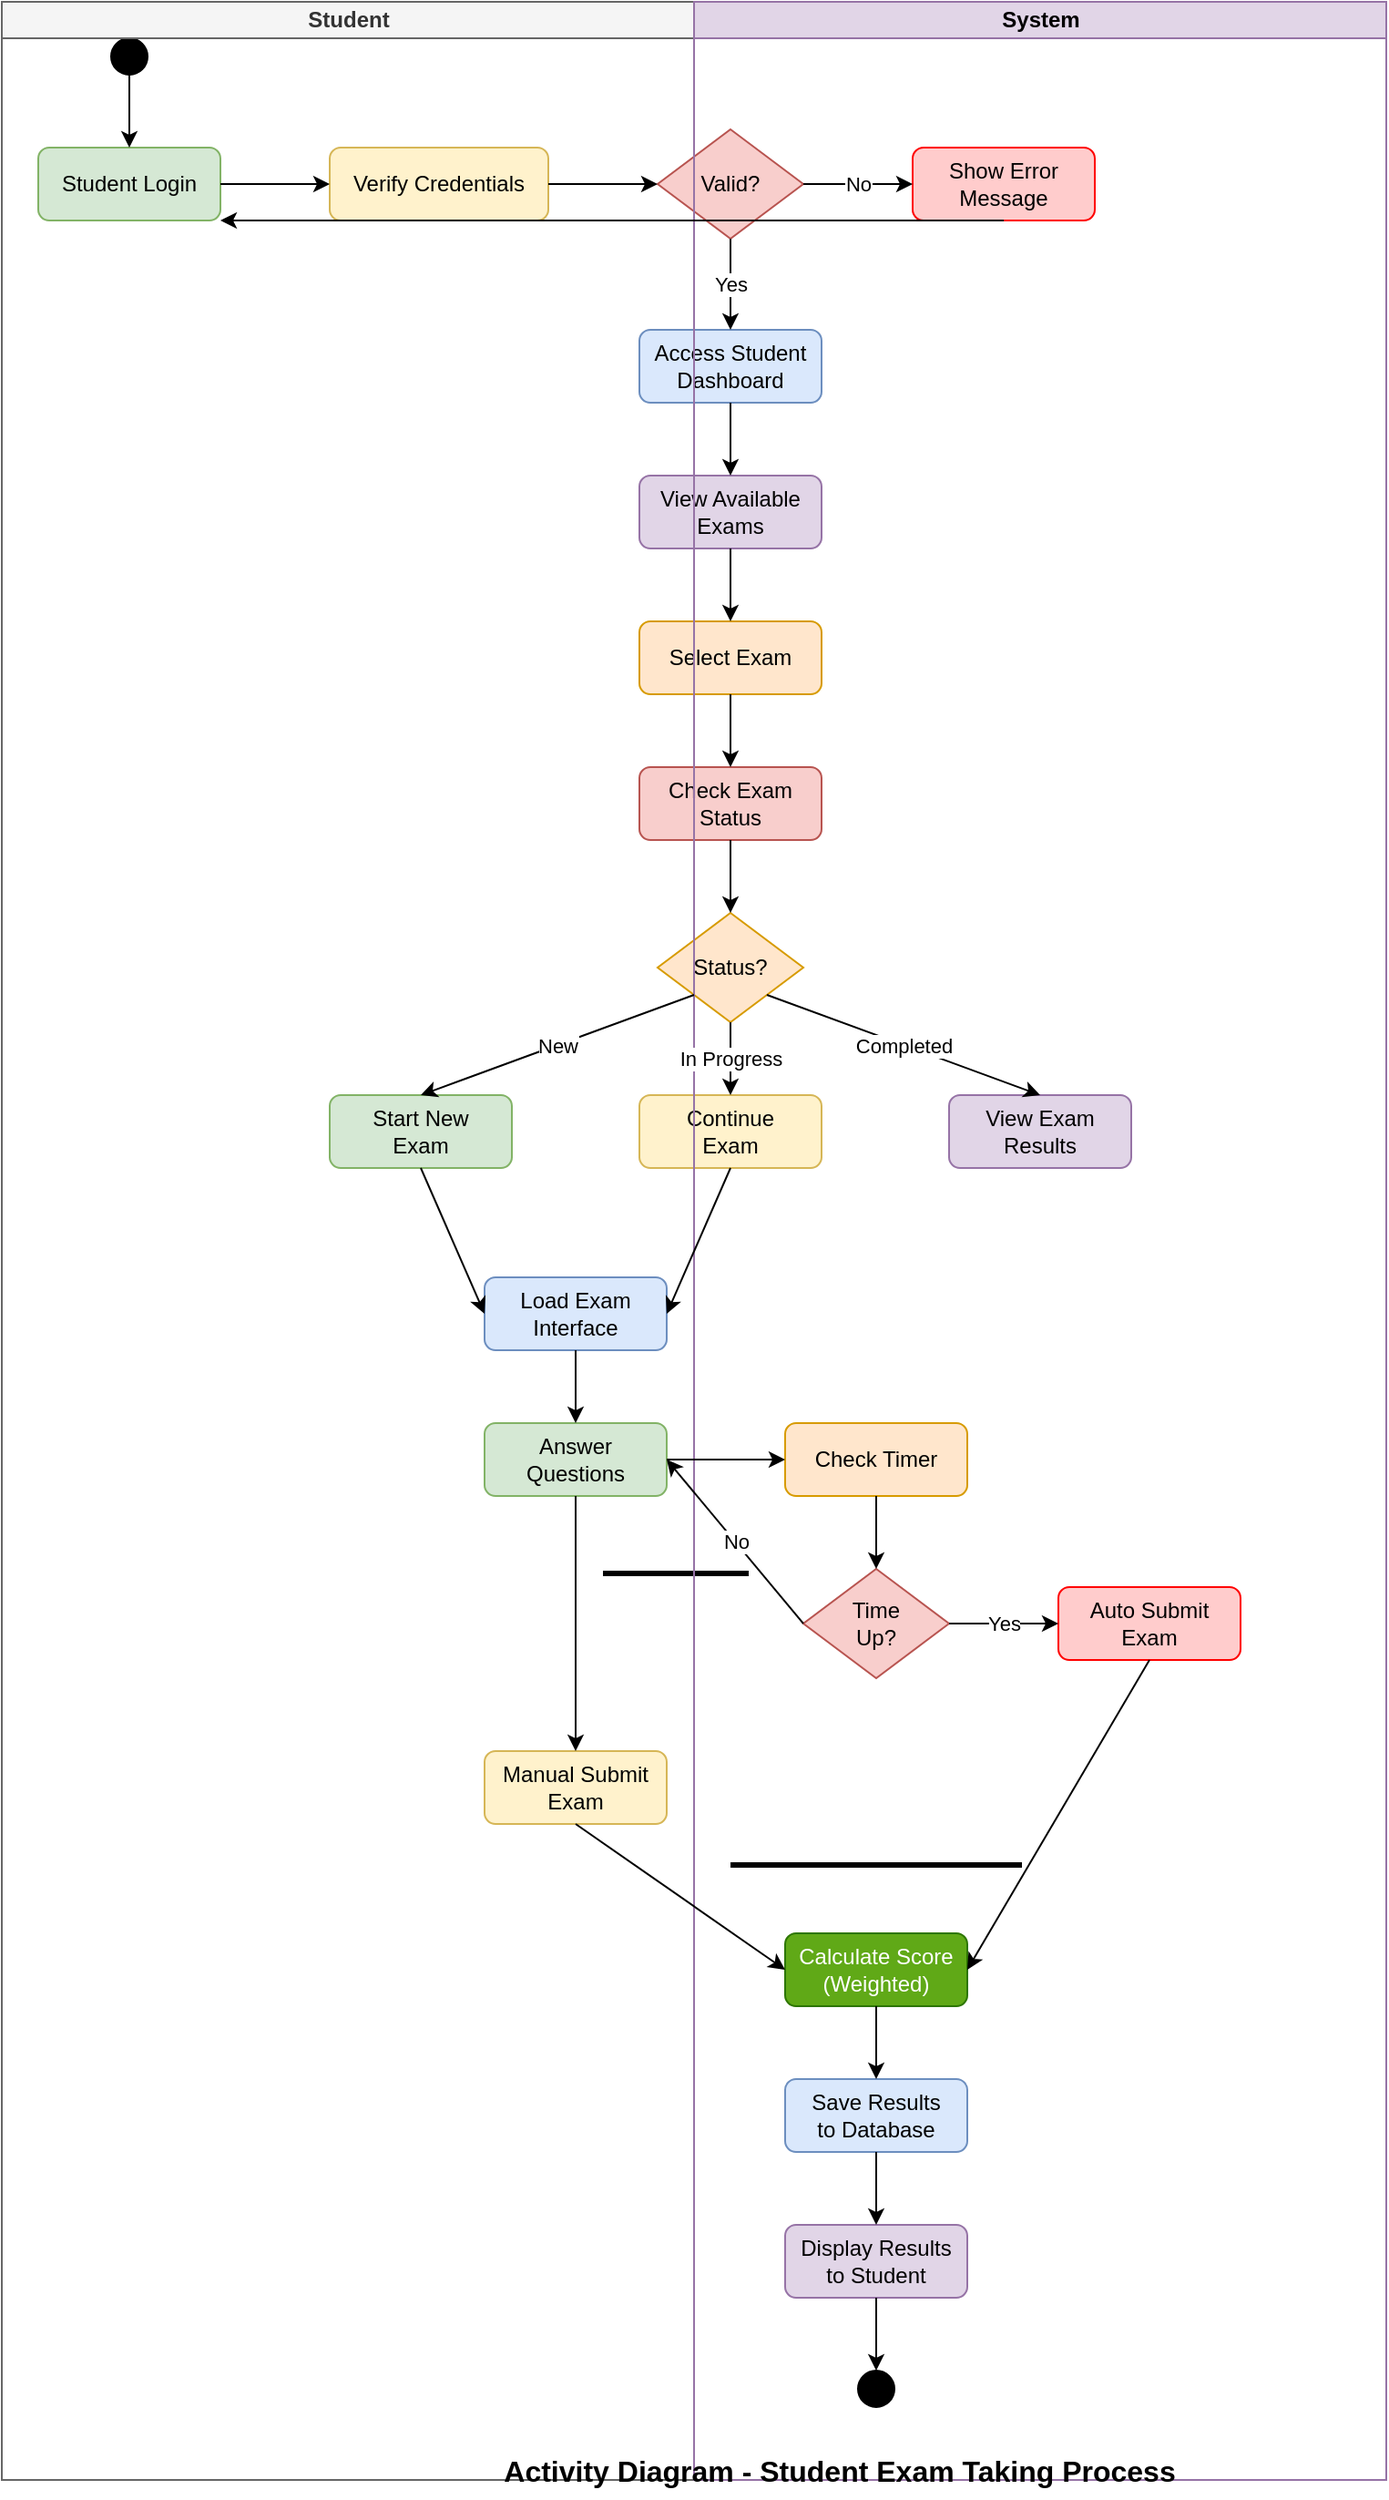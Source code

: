<mxfile version="24.7.6" type="device">
  <diagram name="Activity Diagram - Exam Process" id="activity-diagram">
    <mxGraphModel dx="1422" dy="754" grid="1" gridSize="10" guides="1" tooltips="1" connect="1" arrows="1" fold="1" page="1" pageScale="1" pageWidth="1169" pageHeight="827" math="0" shadow="0">
      <root>
        <mxCell id="0" />
        <mxCell id="1" parent="0" />
        
        <!-- Start State -->
        <mxCell id="start-state" value="" style="ellipse;whiteSpace=wrap;html=1;aspect=fixed;fillColor=#000000;strokeColor=#000000;" vertex="1" parent="1">
          <mxGeometry x="80" y="40" width="20" height="20" as="geometry" />
        </mxCell>
        
        <!-- Student Login -->
        <mxCell id="student-login" value="Student Login" style="rounded=1;whiteSpace=wrap;html=1;fillColor=#d5e8d4;strokeColor=#82b366;" vertex="1" parent="1">
          <mxGeometry x="40" y="100" width="100" height="40" as="geometry" />
        </mxCell>
        
        <!-- Authentication -->
        <mxCell id="authentication" value="Verify Credentials" style="rounded=1;whiteSpace=wrap;html=1;fillColor=#fff2cc;strokeColor=#d6b656;" vertex="1" parent="1">
          <mxGeometry x="200" y="100" width="120" height="40" as="geometry" />
        </mxCell>
        
        <!-- Decision: Valid? -->
        <mxCell id="auth-decision" value="Valid?" style="rhombus;whiteSpace=wrap;html=1;fillColor=#f8cecc;strokeColor=#b85450;" vertex="1" parent="1">
          <mxGeometry x="380" y="90" width="80" height="60" as="geometry" />
        </mxCell>
        
        <!-- Login Failed -->
        <mxCell id="login-failed" value="Show Error&#xa;Message" style="rounded=1;whiteSpace=wrap;html=1;fillColor=#ffcccc;strokeColor=#ff0000;" vertex="1" parent="1">
          <mxGeometry x="520" y="100" width="100" height="40" as="geometry" />
        </mxCell>
        
        <!-- Access Dashboard -->
        <mxCell id="access-dashboard" value="Access Student&#xa;Dashboard" style="rounded=1;whiteSpace=wrap;html=1;fillColor=#dae8fc;strokeColor=#6c8ebf;" vertex="1" parent="1">
          <mxGeometry x="370" y="200" width="100" height="40" as="geometry" />
        </mxCell>
        
        <!-- View Available Exams -->
        <mxCell id="view-exams" value="View Available&#xa;Exams" style="rounded=1;whiteSpace=wrap;html=1;fillColor=#e1d5e7;strokeColor=#9673a6;" vertex="1" parent="1">
          <mxGeometry x="370" y="280" width="100" height="40" as="geometry" />
        </mxCell>
        
        <!-- Select Exam -->
        <mxCell id="select-exam" value="Select Exam" style="rounded=1;whiteSpace=wrap;html=1;fillColor=#ffe6cc;strokeColor=#d79b00;" vertex="1" parent="1">
          <mxGeometry x="370" y="360" width="100" height="40" as="geometry" />
        </mxCell>
        
        <!-- Check Exam Status -->
        <mxCell id="check-status" value="Check Exam&#xa;Status" style="rounded=1;whiteSpace=wrap;html=1;fillColor=#f8cecc;strokeColor=#b85450;" vertex="1" parent="1">
          <mxGeometry x="370" y="440" width="100" height="40" as="geometry" />
        </mxCell>
        
        <!-- Decision: Status -->
        <mxCell id="status-decision" value="Status?" style="rhombus;whiteSpace=wrap;html=1;fillColor=#ffe6cc;strokeColor=#d79b00;" vertex="1" parent="1">
          <mxGeometry x="380" y="520" width="80" height="60" as="geometry" />
        </mxCell>
        
        <!-- Start New Exam -->
        <mxCell id="start-new" value="Start New&#xa;Exam" style="rounded=1;whiteSpace=wrap;html=1;fillColor=#d5e8d4;strokeColor=#82b366;" vertex="1" parent="1">
          <mxGeometry x="200" y="620" width="100" height="40" as="geometry" />
        </mxCell>
        
        <!-- Continue Exam -->
        <mxCell id="continue-exam" value="Continue&#xa;Exam" style="rounded=1;whiteSpace=wrap;html=1;fillColor=#fff2cc;strokeColor=#d6b656;" vertex="1" parent="1">
          <mxGeometry x="370" y="620" width="100" height="40" as="geometry" />
        </mxCell>
        
        <!-- View Results -->
        <mxCell id="view-result" value="View Exam&#xa;Results" style="rounded=1;whiteSpace=wrap;html=1;fillColor=#e1d5e7;strokeColor=#9673a6;" vertex="1" parent="1">
          <mxGeometry x="540" y="620" width="100" height="40" as="geometry" />
        </mxCell>
        
        <!-- Load Exam Interface -->
        <mxCell id="load-interface" value="Load Exam&#xa;Interface" style="rounded=1;whiteSpace=wrap;html=1;fillColor=#dae8fc;strokeColor=#6c8ebf;" vertex="1" parent="1">
          <mxGeometry x="285" y="720" width="100" height="40" as="geometry" />
        </mxCell>
        
        <!-- Answer Questions -->
        <mxCell id="answer-questions" value="Answer&#xa;Questions" style="rounded=1;whiteSpace=wrap;html=1;fillColor=#d5e8d4;strokeColor=#82b366;" vertex="1" parent="1">
          <mxGeometry x="285" y="800" width="100" height="40" as="geometry" />
        </mxCell>
        
        <!-- Timer Check -->
        <mxCell id="timer-check" value="Check Timer" style="rounded=1;whiteSpace=wrap;html=1;fillColor=#ffe6cc;strokeColor=#d79b00;" vertex="1" parent="1">
          <mxGeometry x="450" y="800" width="100" height="40" as="geometry" />
        </mxCell>
        
        <!-- Decision: Time Up? -->
        <mxCell id="time-decision" value="Time&#xa;Up?" style="rhombus;whiteSpace=wrap;html=1;fillColor=#f8cecc;strokeColor=#b85450;" vertex="1" parent="1">
          <mxGeometry x="460" y="880" width="80" height="60" as="geometry" />
        </mxCell>
        
        <!-- Auto Submit -->
        <mxCell id="auto-submit" value="Auto Submit&#xa;Exam" style="rounded=1;whiteSpace=wrap;html=1;fillColor=#ffcccc;strokeColor=#ff0000;" vertex="1" parent="1">
          <mxGeometry x="600" y="890" width="100" height="40" as="geometry" />
        </mxCell>
        
        <!-- Manual Submit -->
        <mxCell id="manual-submit" value="Manual Submit&#xa;Exam" style="rounded=1;whiteSpace=wrap;html=1;fillColor=#fff2cc;strokeColor=#d6b656;" vertex="1" parent="1">
          <mxGeometry x="285" y="980" width="100" height="40" as="geometry" />
        </mxCell>
        
        <!-- Calculate Score -->
        <mxCell id="calculate-score" value="Calculate Score&#xa;(Weighted)" style="rounded=1;whiteSpace=wrap;html=1;fillColor=#60a917;strokeColor=#2d7600;fontColor=#ffffff;" vertex="1" parent="1">
          <mxGeometry x="450" y="1080" width="100" height="40" as="geometry" />
        </mxCell>
        
        <!-- Save Results -->
        <mxCell id="save-results" value="Save Results&#xa;to Database" style="rounded=1;whiteSpace=wrap;html=1;fillColor=#dae8fc;strokeColor=#6c8ebf;" vertex="1" parent="1">
          <mxGeometry x="450" y="1160" width="100" height="40" as="geometry" />
        </mxCell>
        
        <!-- Display Results -->
        <mxCell id="display-results" value="Display Results&#xa;to Student" style="rounded=1;whiteSpace=wrap;html=1;fillColor=#e1d5e7;strokeColor=#9673a6;" vertex="1" parent="1">
          <mxGeometry x="450" y="1240" width="100" height="40" as="geometry" />
        </mxCell>
        
        <!-- End State -->
        <mxCell id="end-state" value="" style="ellipse;whiteSpace=wrap;html=1;aspect=fixed;fillColor=#000000;strokeColor=#000000;" vertex="1" parent="1">
          <mxGeometry x="490" y="1320" width="20" height="20" as="geometry" />
        </mxCell>
        
        <!-- Fork and Join Nodes -->
        <mxCell id="fork1" value="" style="line;strokeWidth=3;html=1;fillColor=#000000;strokeColor=#000000;" vertex="1" parent="1">
          <mxGeometry x="350" y="880" width="80" height="5" as="geometry" />
        </mxCell>
        
        <mxCell id="join1" value="" style="line;strokeWidth=3;html=1;fillColor=#000000;strokeColor=#000000;" vertex="1" parent="1">
          <mxGeometry x="420" y="1040" width="160" height="5" as="geometry" />
        </mxCell>
        
        <!-- Swimlanes -->
        <mxCell id="student-lane" value="Student" style="swimlane;html=1;childLayout=stackLayout;resizeParent=1;resizeParentMax=0;horizontal=1;startSize=20;horizontalStack=0;fillColor=#f5f5f5;strokeColor=#666666;fontColor=#333333;" vertex="1" parent="1">
          <mxGeometry x="20" y="20" width="380" height="1360" as="geometry" />
        </mxCell>
        
        <mxCell id="system-lane" value="System" style="swimlane;html=1;childLayout=stackLayout;resizeParent=1;resizeParentMax=0;horizontal=1;startSize=20;horizontalStack=0;fillColor=#e1d5e7;strokeColor=#9673a6;" vertex="1" parent="1">
          <mxGeometry x="400" y="20" width="380" height="1360" as="geometry" />
        </mxCell>
        
        <!-- Activity Flow Arrows -->
        <mxCell id="arrow1" value="" style="endArrow=classic;html=1;rounded=0;exitX=0.5;exitY=1;exitDx=0;exitDy=0;entryX=0.5;entryY=0;entryDx=0;entryDy=0;" edge="1" parent="1" source="start-state" target="student-login">
          <mxGeometry width="50" height="50" relative="1" as="geometry">
            <mxPoint x="400" y="400" as="sourcePoint" />
            <mxPoint x="450" y="350" as="targetPoint" />
          </mxGeometry>
        </mxCell>
        
        <mxCell id="arrow2" value="" style="endArrow=classic;html=1;rounded=0;exitX=1;exitY=0.5;exitDx=0;exitDy=0;entryX=0;entryY=0.5;entryDx=0;entryDy=0;" edge="1" parent="1" source="student-login" target="authentication">
          <mxGeometry width="50" height="50" relative="1" as="geometry">
            <mxPoint x="400" y="400" as="sourcePoint" />
            <mxPoint x="450" y="350" as="targetPoint" />
          </mxGeometry>
        </mxCell>
        
        <mxCell id="arrow3" value="" style="endArrow=classic;html=1;rounded=0;exitX=1;exitY=0.5;exitDx=0;exitDy=0;entryX=0;entryY=0.5;entryDx=0;entryDy=0;" edge="1" parent="1" source="authentication" target="auth-decision">
          <mxGeometry width="50" height="50" relative="1" as="geometry">
            <mxPoint x="400" y="400" as="sourcePoint" />
            <mxPoint x="450" y="350" as="targetPoint" />
          </mxGeometry>
        </mxCell>
        
        <mxCell id="arrow4" value="No" style="endArrow=classic;html=1;rounded=0;exitX=1;exitY=0.5;exitDx=0;exitDy=0;entryX=0;entryY=0.5;entryDx=0;entryDy=0;" edge="1" parent="1" source="auth-decision" target="login-failed">
          <mxGeometry width="50" height="50" relative="1" as="geometry">
            <mxPoint x="400" y="400" as="sourcePoint" />
            <mxPoint x="450" y="350" as="targetPoint" />
          </mxGeometry>
        </mxCell>
        
        <mxCell id="arrow5" value="Yes" style="endArrow=classic;html=1;rounded=0;exitX=0.5;exitY=1;exitDx=0;exitDy=0;entryX=0.5;entryY=0;entryDx=0;entryDy=0;" edge="1" parent="1" source="auth-decision" target="access-dashboard">
          <mxGeometry width="50" height="50" relative="1" as="geometry">
            <mxPoint x="400" y="400" as="sourcePoint" />
            <mxPoint x="450" y="350" as="targetPoint" />
          </mxGeometry>
        </mxCell>
        
        <mxCell id="arrow6" value="" style="endArrow=classic;html=1;rounded=0;exitX=0.5;exitY=1;exitDx=0;exitDy=0;entryX=0.5;entryY=0;entryDx=0;entryDy=0;" edge="1" parent="1" source="access-dashboard" target="view-exams">
          <mxGeometry width="50" height="50" relative="1" as="geometry">
            <mxPoint x="400" y="400" as="sourcePoint" />
            <mxPoint x="450" y="350" as="targetPoint" />
          </mxGeometry>
        </mxCell>
        
        <mxCell id="arrow7" value="" style="endArrow=classic;html=1;rounded=0;exitX=0.5;exitY=1;exitDx=0;exitDy=0;entryX=0.5;entryY=0;entryDx=0;entryDy=0;" edge="1" parent="1" source="view-exams" target="select-exam">
          <mxGeometry width="50" height="50" relative="1" as="geometry">
            <mxPoint x="400" y="400" as="sourcePoint" />
            <mxPoint x="450" y="350" as="targetPoint" />
          </mxGeometry>
        </mxCell>
        
        <mxCell id="arrow8" value="" style="endArrow=classic;html=1;rounded=0;exitX=0.5;exitY=1;exitDx=0;exitDy=0;entryX=0.5;entryY=0;entryDx=0;entryDy=0;" edge="1" parent="1" source="select-exam" target="check-status">
          <mxGeometry width="50" height="50" relative="1" as="geometry">
            <mxPoint x="400" y="400" as="sourcePoint" />
            <mxPoint x="450" y="350" as="targetPoint" />
          </mxGeometry>
        </mxCell>
        
        <mxCell id="arrow9" value="" style="endArrow=classic;html=1;rounded=0;exitX=0.5;exitY=1;exitDx=0;exitDy=0;entryX=0.5;entryY=0;entryDx=0;entryDy=0;" edge="1" parent="1" source="check-status" target="status-decision">
          <mxGeometry width="50" height="50" relative="1" as="geometry">
            <mxPoint x="400" y="500" as="sourcePoint" />
            <mxPoint x="450" y="450" as="targetPoint" />
          </mxGeometry>
        </mxCell>
        
        <mxCell id="arrow10" value="New" style="endArrow=classic;html=1;rounded=0;exitX=0;exitY=1;exitDx=0;exitDy=0;entryX=0.5;entryY=0;entryDx=0;entryDy=0;" edge="1" parent="1" source="status-decision" target="start-new">
          <mxGeometry width="50" height="50" relative="1" as="geometry">
            <mxPoint x="400" y="500" as="sourcePoint" />
            <mxPoint x="450" y="450" as="targetPoint" />
          </mxGeometry>
        </mxCell>
        
        <mxCell id="arrow11" value="In Progress" style="endArrow=classic;html=1;rounded=0;exitX=0.5;exitY=1;exitDx=0;exitDy=0;entryX=0.5;entryY=0;entryDx=0;entryDy=0;" edge="1" parent="1" source="status-decision" target="continue-exam">
          <mxGeometry width="50" height="50" relative="1" as="geometry">
            <mxPoint x="400" y="600" as="sourcePoint" />
            <mxPoint x="450" y="550" as="targetPoint" />
          </mxGeometry>
        </mxCell>
        
        <mxCell id="arrow12" value="Completed" style="endArrow=classic;html=1;rounded=0;exitX=1;exitY=1;exitDx=0;exitDy=0;entryX=0.5;entryY=0;entryDx=0;entryDy=0;" edge="1" parent="1" source="status-decision" target="view-result">
          <mxGeometry width="50" height="50" relative="1" as="geometry">
            <mxPoint x="400" y="600" as="sourcePoint" />
            <mxPoint x="450" y="550" as="targetPoint" />
          </mxGeometry>
        </mxCell>
        
        <mxCell id="arrow13" value="" style="endArrow=classic;html=1;rounded=0;exitX=0.5;exitY=1;exitDx=0;exitDy=0;entryX=0;entryY=0.5;entryDx=0;entryDy=0;" edge="1" parent="1" source="start-new" target="load-interface">
          <mxGeometry width="50" height="50" relative="1" as="geometry">
            <mxPoint x="400" y="600" as="sourcePoint" />
            <mxPoint x="450" y="550" as="targetPoint" />
          </mxGeometry>
        </mxCell>
        
        <mxCell id="arrow14" value="" style="endArrow=classic;html=1;rounded=0;exitX=0.5;exitY=1;exitDx=0;exitDy=0;entryX=1;entryY=0.5;entryDx=0;entryDy=0;" edge="1" parent="1" source="continue-exam" target="load-interface">
          <mxGeometry width="50" height="50" relative="1" as="geometry">
            <mxPoint x="400" y="600" as="sourcePoint" />
            <mxPoint x="450" y="550" as="targetPoint" />
          </mxGeometry>
        </mxCell>
        
        <mxCell id="arrow15" value="" style="endArrow=classic;html=1;rounded=0;exitX=0.5;exitY=1;exitDx=0;exitDy=0;entryX=0.5;entryY=0;entryDx=0;entryDy=0;" edge="1" parent="1" source="load-interface" target="answer-questions">
          <mxGeometry width="50" height="50" relative="1" as="geometry">
            <mxPoint x="400" y="700" as="sourcePoint" />
            <mxPoint x="450" y="650" as="targetPoint" />
          </mxGeometry>
        </mxCell>
        
        <mxCell id="arrow16" value="" style="endArrow=classic;html=1;rounded=0;exitX=1;exitY=0.5;exitDx=0;exitDy=0;entryX=0;entryY=0.5;entryDx=0;entryDy=0;" edge="1" parent="1" source="answer-questions" target="timer-check">
          <mxGeometry width="50" height="50" relative="1" as="geometry">
            <mxPoint x="400" y="700" as="sourcePoint" />
            <mxPoint x="450" y="650" as="targetPoint" />
          </mxGeometry>
        </mxCell>
        
        <mxCell id="arrow17" value="" style="endArrow=classic;html=1;rounded=0;exitX=0.5;exitY=1;exitDx=0;exitDy=0;entryX=0.5;entryY=0;entryDx=0;entryDy=0;" edge="1" parent="1" source="timer-check" target="time-decision">
          <mxGeometry width="50" height="50" relative="1" as="geometry">
            <mxPoint x="400" y="800" as="sourcePoint" />
            <mxPoint x="450" y="750" as="targetPoint" />
          </mxGeometry>
        </mxCell>
        
        <mxCell id="arrow18" value="Yes" style="endArrow=classic;html=1;rounded=0;exitX=1;exitY=0.5;exitDx=0;exitDy=0;entryX=0;entryY=0.5;entryDx=0;entryDy=0;" edge="1" parent="1" source="time-decision" target="auto-submit">
          <mxGeometry width="50" height="50" relative="1" as="geometry">
            <mxPoint x="400" y="800" as="sourcePoint" />
            <mxPoint x="450" y="750" as="targetPoint" />
          </mxGeometry>
        </mxCell>
        
        <mxCell id="arrow19" value="No" style="endArrow=classic;html=1;rounded=0;exitX=0;exitY=0.5;exitDx=0;exitDy=0;entryX=1;entryY=0.5;entryDx=0;entryDy=0;" edge="1" parent="1" source="time-decision" target="answer-questions">
          <mxGeometry width="50" height="50" relative="1" as="geometry">
            <mxPoint x="400" y="800" as="sourcePoint" />
            <mxPoint x="450" y="750" as="targetPoint" />
          </mxGeometry>
        </mxCell>
        
        <mxCell id="arrow20" value="" style="endArrow=classic;html=1;rounded=0;exitX=0.5;exitY=1;exitDx=0;exitDy=0;entryX=0.5;entryY=0;entryDx=0;entryDy=0;" edge="1" parent="1" source="answer-questions" target="manual-submit">
          <mxGeometry width="50" height="50" relative="1" as="geometry">
            <mxPoint x="400" y="900" as="sourcePoint" />
            <mxPoint x="450" y="850" as="targetPoint" />
          </mxGeometry>
        </mxCell>
        
        <mxCell id="arrow21" value="" style="endArrow=classic;html=1;rounded=0;exitX=0.5;exitY=1;exitDx=0;exitDy=0;entryX=0;entryY=0.5;entryDx=0;entryDy=0;" edge="1" parent="1" source="manual-submit" target="calculate-score">
          <mxGeometry width="50" height="50" relative="1" as="geometry">
            <mxPoint x="400" y="1000" as="sourcePoint" />
            <mxPoint x="450" y="950" as="targetPoint" />
          </mxGeometry>
        </mxCell>
        
        <mxCell id="arrow22" value="" style="endArrow=classic;html=1;rounded=0;exitX=0.5;exitY=1;exitDx=0;exitDy=0;entryX=1;entryY=0.5;entryDx=0;entryDy=0;" edge="1" parent="1" source="auto-submit" target="calculate-score">
          <mxGeometry width="50" height="50" relative="1" as="geometry">
            <mxPoint x="500" y="1000" as="sourcePoint" />
            <mxPoint x="550" y="950" as="targetPoint" />
          </mxGeometry>
        </mxCell>
        
        <mxCell id="arrow23" value="" style="endArrow=classic;html=1;rounded=0;exitX=0.5;exitY=1;exitDx=0;exitDy=0;entryX=0.5;entryY=0;entryDx=0;entryDy=0;" edge="1" parent="1" source="calculate-score" target="save-results">
          <mxGeometry width="50" height="50" relative="1" as="geometry">
            <mxPoint x="400" y="1100" as="sourcePoint" />
            <mxPoint x="450" y="1050" as="targetPoint" />
          </mxGeometry>
        </mxCell>
        
        <mxCell id="arrow24" value="" style="endArrow=classic;html=1;rounded=0;exitX=0.5;exitY=1;exitDx=0;exitDy=0;entryX=0.5;entryY=0;entryDx=0;entryDy=0;" edge="1" parent="1" source="save-results" target="display-results">
          <mxGeometry width="50" height="50" relative="1" as="geometry">
            <mxPoint x="400" y="1200" as="sourcePoint" />
            <mxPoint x="450" y="1150" as="targetPoint" />
          </mxGeometry>
        </mxCell>
        
        <mxCell id="arrow25" value="" style="endArrow=classic;html=1;rounded=0;exitX=0.5;exitY=1;exitDx=0;exitDy=0;entryX=0.5;entryY=0;entryDx=0;entryDy=0;" edge="1" parent="1" source="display-results" target="end-state">
          <mxGeometry width="50" height="50" relative="1" as="geometry">
            <mxPoint x="400" y="1300" as="sourcePoint" />
            <mxPoint x="450" y="1250" as="targetPoint" />
          </mxGeometry>
        </mxCell>
        
        <!-- Loop back arrow for failed login -->
        <mxCell id="arrow26" value="" style="endArrow=classic;html=1;rounded=0;exitX=0.5;exitY=1;exitDx=0;exitDy=0;entryX=1;entryY=1;entryDx=0;entryDy=0;" edge="1" parent="1" source="login-failed" target="student-login">
          <mxGeometry width="50" height="50" relative="1" as="geometry">
            <mxPoint x="400" y="300" as="sourcePoint" />
            <mxPoint x="450" y="250" as="targetPoint" />
          </mxGeometry>
        </mxCell>
        
        <!-- Title -->
        <mxCell id="title" value="Activity Diagram - Student Exam Taking Process" style="text;html=1;strokeColor=none;fillColor=none;align=center;verticalAlign=middle;whiteSpace=wrap;rounded=0;fontSize=16;fontStyle=1;" vertex="1" parent="1">
          <mxGeometry x="280" y="1360" width="400" height="30" as="geometry" />
        </mxCell>
        
      </root>
    </mxGraphModel>
  </diagram>
</mxfile>
